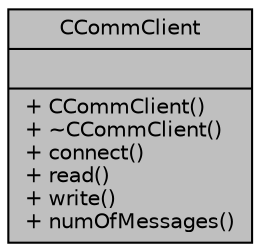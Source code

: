 digraph "CCommClient"
{
 // LATEX_PDF_SIZE
  edge [fontname="Helvetica",fontsize="10",labelfontname="Helvetica",labelfontsize="10"];
  node [fontname="Helvetica",fontsize="10",shape=record];
  Node1 [label="{CCommClient\n||+ CCommClient()\l+ ~CCommClient()\l+ connect()\l+ read()\l+ write()\l+ numOfMessages()\l}",height=0.2,width=0.4,color="black", fillcolor="grey75", style="filled", fontcolor="black",tooltip="Main client class."];
}
